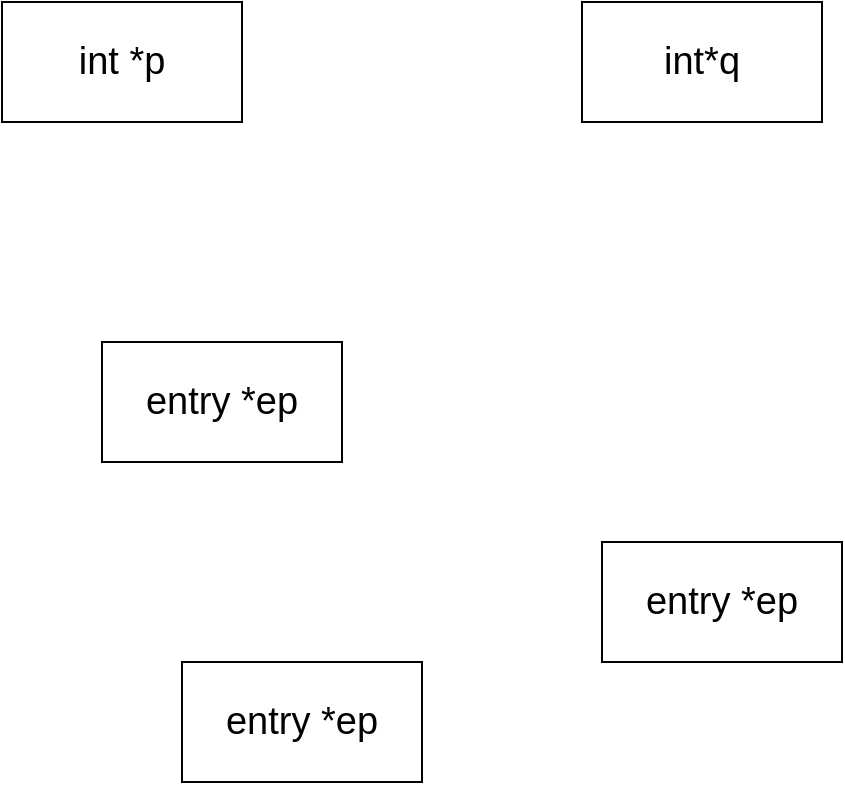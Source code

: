 <mxfile>
    <diagram id="bFfI-0K2CJlz3E1ttuU-" name="Page-1">
        <mxGraphModel dx="1379" dy="719" grid="1" gridSize="10" guides="1" tooltips="1" connect="1" arrows="1" fold="1" page="1" pageScale="1" pageWidth="850" pageHeight="1100" math="0" shadow="0">
            <root>
                <mxCell id="0"/>
                <mxCell id="1" parent="0"/>
                <mxCell id="8" value="entry *ep" style="rounded=0;whiteSpace=wrap;html=1;fontSize=19;" vertex="1" parent="1">
                    <mxGeometry x="170" y="430" width="120" height="60" as="geometry"/>
                </mxCell>
                <mxCell id="11" value="entry *ep" style="rounded=0;whiteSpace=wrap;html=1;fontSize=19;" vertex="1" parent="1">
                    <mxGeometry x="380" y="370" width="120" height="60" as="geometry"/>
                </mxCell>
                <mxCell id="12" value="entry *ep" style="rounded=0;whiteSpace=wrap;html=1;fontSize=19;" vertex="1" parent="1">
                    <mxGeometry x="130" y="270" width="120" height="60" as="geometry"/>
                </mxCell>
                <mxCell id="14" value="int *p" style="rounded=0;whiteSpace=wrap;html=1;fontSize=19;" vertex="1" parent="1">
                    <mxGeometry x="80" y="100" width="120" height="60" as="geometry"/>
                </mxCell>
                <mxCell id="16" value="int*q" style="rounded=0;whiteSpace=wrap;html=1;fontSize=19;" vertex="1" parent="1">
                    <mxGeometry x="370" y="100" width="120" height="60" as="geometry"/>
                </mxCell>
            </root>
        </mxGraphModel>
    </diagram>
</mxfile>